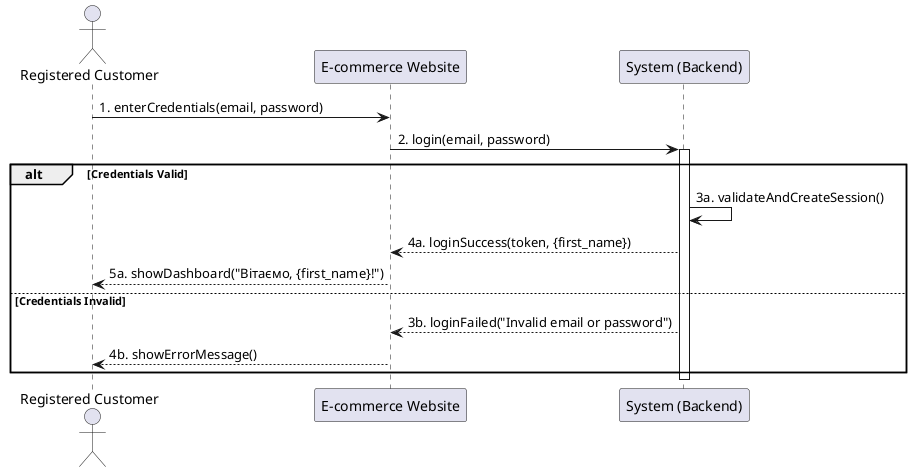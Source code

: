 @startuml "sequenceDiagram(login)"


'participants
actor "Registered Customer" as Customer
participant "E-commerce Website" as App
participant "System (Backend)" as Server

'start "Login"

Customer -> App: 1. enterCredentials(email, password)
App -> Server: 2. login(email, password)
activate Server

' 'alt' - check block
alt Credentials Valid
    
    ' 3a. server checks data 
    ' creates session
    Server -> Server: 3a. validateAndCreateSession()
    
    ' 4a. return (first_name)
    Server --> App: 4a. loginSuccess(token, {first_name})
    
    ' 5a. greetings(succesfull login)
    App --> Customer: 5a. showDashboard("Вітаємо, {first_name}!")

else Credentials Invalid
    ' 3b. Error
    Server --> App: 3b. loginFailed("Invalid email or password")
    App --> Customer: 4b. showErrorMessage()
end

deactivate Server
@enduml